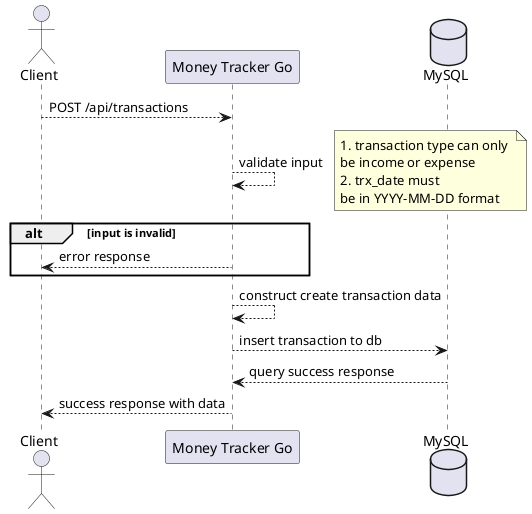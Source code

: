 @startuml Create Transaction

actor "Client" as client
participant "Money Tracker Go" as server
database "MySQL" as db

client --> server : POST /api/transactions
server --> server : validate input
note right
  1. transaction type can only 
  be income or expense
  2. trx_date must 
  be in YYYY-MM-DD format
end note
alt input is invalid
  server --> client : error response
end
server --> server : construct create transaction data
server --> db : insert transaction to db
db --> server : query success response
server --> client : success response with data

@enduml